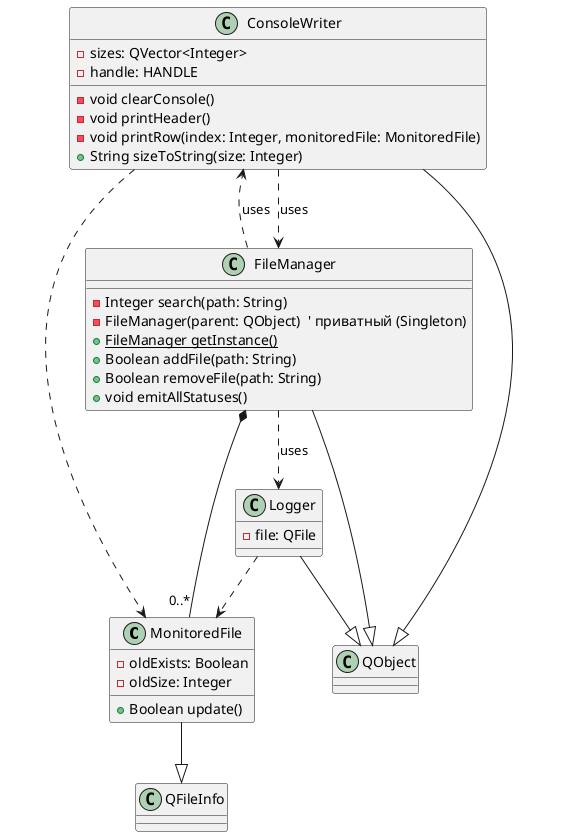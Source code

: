 @startuml
MonitoredFile --|> QFileInfo
ConsoleWriter --|> QObject
Logger --|> QObject
FileManager --|> QObject

' Зависимости (использование, в т.ч. через signal/slot, без перечисления слотов)
FileManager ..> ConsoleWriter : uses
FileManager ..> Logger : uses
ConsoleWriter ..> FileManager : uses
ConsoleWriter ..> MonitoredFile
Logger ..> MonitoredFile

' Композиция: FileManager владеет MonitoredFile (поле не показываем в классе)
FileManager *-- "0..*" MonitoredFile

class QObject {}
class QFileInfo {}

class ConsoleWriter{
    - sizes: QVector<Integer>
    - handle: HANDLE
    - void clearConsole()
    - void printHeader()
    - void printRow(index: Integer, monitoredFile: MonitoredFile)
    + String sizeToString(size: Integer)
}

class FileManager{
    - Integer search(path: String)
    - FileManager(parent: QObject)  ' приватный (Singleton)
    + {static} FileManager getInstance()
    + Boolean addFile(path: String)
    + Boolean removeFile(path: String)
    + void emitAllStatuses()
}

class Logger {
    - file: QFile
}

class MonitoredFile{
    - oldExists: Boolean
    - oldSize: Integer
    + Boolean update()
}
@enduml